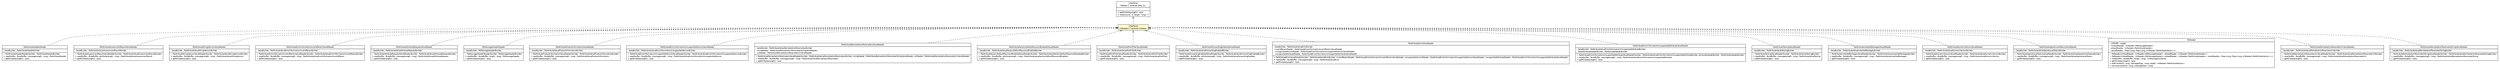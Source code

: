 #!/usr/local/bin/dot
#
# Class diagram 
# Generated by UMLGraph version R5_6 (http://www.umlgraph.org/)
#

digraph G {
	edge [fontname="Helvetica",fontsize=10,labelfontname="Helvetica",labelfontsize=10];
	node [fontname="Helvetica",fontsize=10,shape=plaintext];
	nodesep=0.25;
	ranksep=0.5;
	// de.hsbremen.tc.tnc.message.m.serialize.bytebuffer.ImReader<T extends de.hsbremen.tc.tnc.message.m.ImData>
	c35691 [label=<<table title="de.hsbremen.tc.tnc.message.m.serialize.bytebuffer.ImReader" border="0" cellborder="1" cellspacing="0" cellpadding="2" port="p" bgcolor="lemonChiffon" href="./ImReader.html">
		<tr><td><table border="0" cellspacing="0" cellpadding="1">
<tr><td align="center" balign="center"> &#171;interface&#187; </td></tr>
<tr><td align="center" balign="center"> ImReader&lt;T extends ImData&gt; </td></tr>
		</table></td></tr>
		</table>>, URL="./ImReader.html", fontname="Helvetica", fontcolor="black", fontsize=10.0];
	// de.hsbremen.tc.tnc.message.Reader<T extends de.hsbremen.tc.tnc.message.Data, S>
	c35718 [label=<<table title="de.hsbremen.tc.tnc.message.Reader" border="0" cellborder="1" cellspacing="0" cellpadding="2" port="p" href="../../../Reader.html">
		<tr><td><table border="0" cellspacing="0" cellpadding="1">
<tr><td align="center" balign="center"> &#171;interface&#187; </td></tr>
<tr><td align="center" balign="center"> Reader&lt;T extends Data, S&gt; </td></tr>
		</table></td></tr>
		<tr><td><table border="0" cellspacing="0" cellpadding="1">
<tr><td align="left" balign="left">  </td></tr>
		</table></td></tr>
		<tr><td><table border="0" cellspacing="0" cellpadding="1">
<tr><td align="left" balign="left"> + getMinDataLength() : byte </td></tr>
<tr><td align="left" balign="left"> + read(source : S, length : long) : T </td></tr>
		</table></td></tr>
		</table>>, URL="../../../Reader.html", fontname="Helvetica", fontcolor="black", fontsize=10.0];
	// org.ietf.nea.pa.serialize.reader.bytebuffer.PaAttributeHeaderReader
	c35816 [label=<<table title="org.ietf.nea.pa.serialize.reader.bytebuffer.PaAttributeHeaderReader" border="0" cellborder="1" cellspacing="0" cellpadding="2" port="p" href="../../../../../../../../org/ietf/nea/pa/serialize/reader/bytebuffer/PaAttributeHeaderReader.html">
		<tr><td><table border="0" cellspacing="0" cellpadding="1">
<tr><td align="center" balign="center"> PaAttributeHeaderReader </td></tr>
		</table></td></tr>
		<tr><td><table border="0" cellspacing="0" cellpadding="1">
<tr><td align="left" balign="left"> - baseBuilder : PaAttributeHeaderBuilder </td></tr>
		</table></td></tr>
		<tr><td><table border="0" cellspacing="0" cellpadding="1">
<tr><td align="left" balign="left"> ~ PaAttributeHeaderReader(builder : PaAttributeHeaderBuilder) </td></tr>
<tr><td align="left" balign="left"> + read(buffer : ByteBuffer, messageLength : long) : PaAttributeHeader </td></tr>
<tr><td align="left" balign="left"> + getMinDataLength() : byte </td></tr>
		</table></td></tr>
		</table>>, URL="../../../../../../../../org/ietf/nea/pa/serialize/reader/bytebuffer/PaAttributeHeaderReader.html", fontname="Helvetica", fontcolor="black", fontsize=10.0];
	// org.ietf.nea.pa.serialize.reader.bytebuffer.PaAttributeAssessmentResultValueReader
	c35817 [label=<<table title="org.ietf.nea.pa.serialize.reader.bytebuffer.PaAttributeAssessmentResultValueReader" border="0" cellborder="1" cellspacing="0" cellpadding="2" port="p" href="../../../../../../../../org/ietf/nea/pa/serialize/reader/bytebuffer/PaAttributeAssessmentResultValueReader.html">
		<tr><td><table border="0" cellspacing="0" cellpadding="1">
<tr><td align="center" balign="center"> PaAttributeAssessmentResultValueReader </td></tr>
		</table></td></tr>
		<tr><td><table border="0" cellspacing="0" cellpadding="1">
<tr><td align="left" balign="left"> - baseBuilder : PaAttributeValueAssessmentResultBuilder </td></tr>
		</table></td></tr>
		<tr><td><table border="0" cellspacing="0" cellpadding="1">
<tr><td align="left" balign="left"> ~ PaAttributeAssessmentResultValueReader(builder : PaAttributeValueAssessmentResultBuilder) </td></tr>
<tr><td align="left" balign="left"> + read(buffer : ByteBuffer, attributeLength : long) : PaAttributeValueAssessmentResult </td></tr>
<tr><td align="left" balign="left"> + getMinDataLength() : byte </td></tr>
		</table></td></tr>
		</table>>, URL="../../../../../../../../org/ietf/nea/pa/serialize/reader/bytebuffer/PaAttributeAssessmentResultValueReader.html", fontname="Helvetica", fontcolor="black", fontsize=10.0];
	// org.ietf.nea.pa.serialize.reader.bytebuffer.PaAttributeStringVersionValueReader
	c35818 [label=<<table title="org.ietf.nea.pa.serialize.reader.bytebuffer.PaAttributeStringVersionValueReader" border="0" cellborder="1" cellspacing="0" cellpadding="2" port="p" href="../../../../../../../../org/ietf/nea/pa/serialize/reader/bytebuffer/PaAttributeStringVersionValueReader.html">
		<tr><td><table border="0" cellspacing="0" cellpadding="1">
<tr><td align="center" balign="center"> PaAttributeStringVersionValueReader </td></tr>
		</table></td></tr>
		<tr><td><table border="0" cellspacing="0" cellpadding="1">
<tr><td align="left" balign="left"> - baseBuilder : PaAttributeValueStringVersionBuilder </td></tr>
		</table></td></tr>
		<tr><td><table border="0" cellspacing="0" cellpadding="1">
<tr><td align="left" balign="left"> ~ PaAttributeStringVersionValueReader(builder : PaAttributeValueStringVersionBuilder) </td></tr>
<tr><td align="left" balign="left"> + read(buffer : ByteBuffer, messageLength : long) : PaAttributeValueStringVersion </td></tr>
<tr><td align="left" balign="left"> + getMinDataLength() : byte </td></tr>
		</table></td></tr>
		</table>>, URL="../../../../../../../../org/ietf/nea/pa/serialize/reader/bytebuffer/PaAttributeStringVersionValueReader.html", fontname="Helvetica", fontcolor="black", fontsize=10.0];
	// org.ietf.nea.pa.serialize.reader.bytebuffer.PaAttributeErrorInformationInvalidParamValueReader
	c35819 [label=<<table title="org.ietf.nea.pa.serialize.reader.bytebuffer.PaAttributeErrorInformationInvalidParamValueReader" border="0" cellborder="1" cellspacing="0" cellpadding="2" port="p" href="../../../../../../../../org/ietf/nea/pa/serialize/reader/bytebuffer/PaAttributeErrorInformationInvalidParamValueReader.html">
		<tr><td><table border="0" cellspacing="0" cellpadding="1">
<tr><td align="center" balign="center"> PaAttributeErrorInformationInvalidParamValueReader </td></tr>
		</table></td></tr>
		<tr><td><table border="0" cellspacing="0" cellpadding="1">
<tr><td align="left" balign="left"> - baseBuilder : PaAttributeValueErrorInformationInvalidParamBuilder </td></tr>
		</table></td></tr>
		<tr><td><table border="0" cellspacing="0" cellpadding="1">
<tr><td align="left" balign="left"> ~ PaAttributeErrorInformationInvalidParamValueReader(builder : PaAttributeValueErrorInformationInvalidParamBuilder) </td></tr>
<tr><td align="left" balign="left"> + read(buffer : ByteBuffer, messageLength : long) : PaAttributeValueErrorInformationInvalidParam </td></tr>
<tr><td align="left" balign="left"> + getMinDataLength() : byte </td></tr>
		</table></td></tr>
		</table>>, URL="../../../../../../../../org/ietf/nea/pa/serialize/reader/bytebuffer/PaAttributeErrorInformationInvalidParamValueReader.html", fontname="Helvetica", fontcolor="black", fontsize=10.0];
	// org.ietf.nea.pa.serialize.reader.bytebuffer.PaAttributeAttributeRequestValueReader
	c35820 [label=<<table title="org.ietf.nea.pa.serialize.reader.bytebuffer.PaAttributeAttributeRequestValueReader" border="0" cellborder="1" cellspacing="0" cellpadding="2" port="p" href="../../../../../../../../org/ietf/nea/pa/serialize/reader/bytebuffer/PaAttributeAttributeRequestValueReader.html">
		<tr><td><table border="0" cellspacing="0" cellpadding="1">
<tr><td align="center" balign="center"> PaAttributeAttributeRequestValueReader </td></tr>
		</table></td></tr>
		<tr><td><table border="0" cellspacing="0" cellpadding="1">
<tr><td align="left" balign="left"> - baseBuilder : PaAttributeValueAttributeRequestBuilder </td></tr>
		</table></td></tr>
		<tr><td><table border="0" cellspacing="0" cellpadding="1">
<tr><td align="left" balign="left"> ~ PaAttributeAttributeRequestValueReader(builder : PaAttributeValueAttributeRequestBuilder) </td></tr>
<tr><td align="left" balign="left"> + read(buffer : ByteBuffer, messageLength : long) : PaAttributeValueAttributeRequest </td></tr>
<tr><td align="left" balign="left"> + getMinDataLength() : byte </td></tr>
		</table></td></tr>
		</table>>, URL="../../../../../../../../org/ietf/nea/pa/serialize/reader/bytebuffer/PaAttributeAttributeRequestValueReader.html", fontname="Helvetica", fontcolor="black", fontsize=10.0];
	// org.ietf.nea.pa.serialize.reader.bytebuffer.PaMessageHeaderReader
	c35821 [label=<<table title="org.ietf.nea.pa.serialize.reader.bytebuffer.PaMessageHeaderReader" border="0" cellborder="1" cellspacing="0" cellpadding="2" port="p" href="../../../../../../../../org/ietf/nea/pa/serialize/reader/bytebuffer/PaMessageHeaderReader.html">
		<tr><td><table border="0" cellspacing="0" cellpadding="1">
<tr><td align="center" balign="center"> PaMessageHeaderReader </td></tr>
		</table></td></tr>
		<tr><td><table border="0" cellspacing="0" cellpadding="1">
<tr><td align="left" balign="left"> - baseBuilder : PaMessageHeaderBuilder </td></tr>
		</table></td></tr>
		<tr><td><table border="0" cellspacing="0" cellpadding="1">
<tr><td align="left" balign="left"> ~ PaMessageHeaderReader(builder : PaMessageHeaderBuilder) </td></tr>
<tr><td align="left" balign="left"> + read(buffer : ByteBuffer, length : long) : PaMessageHeader </td></tr>
<tr><td align="left" balign="left"> + getMinDataLength() : byte </td></tr>
		</table></td></tr>
		</table>>, URL="../../../../../../../../org/ietf/nea/pa/serialize/reader/bytebuffer/PaMessageHeaderReader.html", fontname="Helvetica", fontcolor="black", fontsize=10.0];
	// org.ietf.nea.pa.serialize.reader.bytebuffer.PaAttributeProductInformationValueReader
	c35822 [label=<<table title="org.ietf.nea.pa.serialize.reader.bytebuffer.PaAttributeProductInformationValueReader" border="0" cellborder="1" cellspacing="0" cellpadding="2" port="p" href="../../../../../../../../org/ietf/nea/pa/serialize/reader/bytebuffer/PaAttributeProductInformationValueReader.html">
		<tr><td><table border="0" cellspacing="0" cellpadding="1">
<tr><td align="center" balign="center"> PaAttributeProductInformationValueReader </td></tr>
		</table></td></tr>
		<tr><td><table border="0" cellspacing="0" cellpadding="1">
<tr><td align="left" balign="left"> - baseBuilder : PaAttributeValueProductInformationBuilder </td></tr>
		</table></td></tr>
		<tr><td><table border="0" cellspacing="0" cellpadding="1">
<tr><td align="left" balign="left"> ~ PaAttributeProductInformationValueReader(builder : PaAttributeValueProductInformationBuilder) </td></tr>
<tr><td align="left" balign="left"> + read(buffer : ByteBuffer, messageLength : long) : PaAttributeValueProductInformation </td></tr>
<tr><td align="left" balign="left"> + getMinDataLength() : byte </td></tr>
		</table></td></tr>
		</table>>, URL="../../../../../../../../org/ietf/nea/pa/serialize/reader/bytebuffer/PaAttributeProductInformationValueReader.html", fontname="Helvetica", fontcolor="black", fontsize=10.0];
	// org.ietf.nea.pa.serialize.reader.bytebuffer.PaAttributeErrorInformationUnsupportedVersionValueReader
	c35823 [label=<<table title="org.ietf.nea.pa.serialize.reader.bytebuffer.PaAttributeErrorInformationUnsupportedVersionValueReader" border="0" cellborder="1" cellspacing="0" cellpadding="2" port="p" href="../../../../../../../../org/ietf/nea/pa/serialize/reader/bytebuffer/PaAttributeErrorInformationUnsupportedVersionValueReader.html">
		<tr><td><table border="0" cellspacing="0" cellpadding="1">
<tr><td align="center" balign="center"> PaAttributeErrorInformationUnsupportedVersionValueReader </td></tr>
		</table></td></tr>
		<tr><td><table border="0" cellspacing="0" cellpadding="1">
<tr><td align="left" balign="left"> - baseBuilder : PaAttributeValueErrorInformationUnsupportedVersionBuilder </td></tr>
		</table></td></tr>
		<tr><td><table border="0" cellspacing="0" cellpadding="1">
<tr><td align="left" balign="left"> ~ PaAttributeErrorInformationUnsupportedVersionValueReader(builder : PaAttributeValueErrorInformationUnsupportedVersionBuilder) </td></tr>
<tr><td align="left" balign="left"> + read(buffer : ByteBuffer, messageLength : long) : PaAttributeValueErrorInformationUnsupportedVersion </td></tr>
<tr><td align="left" balign="left"> + getMinDataLength() : byte </td></tr>
		</table></td></tr>
		</table>>, URL="../../../../../../../../org/ietf/nea/pa/serialize/reader/bytebuffer/PaAttributeErrorInformationUnsupportedVersionValueReader.html", fontname="Helvetica", fontcolor="black", fontsize=10.0];
	// org.ietf.nea.pa.serialize.reader.bytebuffer.PaAttributeRemediationParametersValueReader
	c35824 [label=<<table title="org.ietf.nea.pa.serialize.reader.bytebuffer.PaAttributeRemediationParametersValueReader" border="0" cellborder="1" cellspacing="0" cellpadding="2" port="p" href="../../../../../../../../org/ietf/nea/pa/serialize/reader/bytebuffer/PaAttributeRemediationParametersValueReader.html">
		<tr><td><table border="0" cellspacing="0" cellpadding="1">
<tr><td align="center" balign="center"> PaAttributeRemediationParametersValueReader </td></tr>
		</table></td></tr>
		<tr><td><table border="0" cellspacing="0" cellpadding="1">
<tr><td align="left" balign="left"> - baseBuilder : PaAttributeValueRemediationParametersBuilder </td></tr>
<tr><td align="left" balign="left"> - stringReader : PaAttributeRemediationParameterStringValueReader </td></tr>
<tr><td align="left" balign="left"> - uriReader : PaAttributeRemediationParameterUriValueReader </td></tr>
		</table></td></tr>
		<tr><td><table border="0" cellspacing="0" cellpadding="1">
<tr><td align="left" balign="left"> + PaAttributeRemediationParametersValueReader(builder : PaAttributeValueRemediationParametersBuilder, stringReader : PaAttributeRemediationParameterStringValueReader, uriReader : PaAttributeRemediationParameterUriValueReader) </td></tr>
<tr><td align="left" balign="left"> + read(buffer : ByteBuffer, messageLength : long) : PaAttributeValueRemediationParameters </td></tr>
<tr><td align="left" balign="left"> + getMinDataLength() : byte </td></tr>
		</table></td></tr>
		</table>>, URL="../../../../../../../../org/ietf/nea/pa/serialize/reader/bytebuffer/PaAttributeRemediationParametersValueReader.html", fontname="Helvetica", fontcolor="black", fontsize=10.0];
	// org.ietf.nea.pa.serialize.reader.bytebuffer.PaAttributeFactoryDefaultPasswordEnabledValueReader
	c35825 [label=<<table title="org.ietf.nea.pa.serialize.reader.bytebuffer.PaAttributeFactoryDefaultPasswordEnabledValueReader" border="0" cellborder="1" cellspacing="0" cellpadding="2" port="p" href="../../../../../../../../org/ietf/nea/pa/serialize/reader/bytebuffer/PaAttributeFactoryDefaultPasswordEnabledValueReader.html">
		<tr><td><table border="0" cellspacing="0" cellpadding="1">
<tr><td align="center" balign="center"> PaAttributeFactoryDefaultPasswordEnabledValueReader </td></tr>
		</table></td></tr>
		<tr><td><table border="0" cellspacing="0" cellpadding="1">
<tr><td align="left" balign="left"> - baseBuilder : PaAttributeValueFactoryDefaultPasswordEnabledBuilder </td></tr>
		</table></td></tr>
		<tr><td><table border="0" cellspacing="0" cellpadding="1">
<tr><td align="left" balign="left"> ~ PaAttributeFactoryDefaultPasswordEnabledValueReader(builder : PaAttributeValueFactoryDefaultPasswordEnabledBuilder) </td></tr>
<tr><td align="left" balign="left"> + read(buffer : ByteBuffer, attributeLength : long) : PaAttributeValueFactoryDefaultPasswordEnabled </td></tr>
<tr><td align="left" balign="left"> + getMinDataLength() : byte </td></tr>
		</table></td></tr>
		</table>>, URL="../../../../../../../../org/ietf/nea/pa/serialize/reader/bytebuffer/PaAttributeFactoryDefaultPasswordEnabledValueReader.html", fontname="Helvetica", fontcolor="black", fontsize=10.0];
	// org.ietf.nea.pa.serialize.reader.bytebuffer.PaAttributePortFilterValueReader
	c35826 [label=<<table title="org.ietf.nea.pa.serialize.reader.bytebuffer.PaAttributePortFilterValueReader" border="0" cellborder="1" cellspacing="0" cellpadding="2" port="p" href="../../../../../../../../org/ietf/nea/pa/serialize/reader/bytebuffer/PaAttributePortFilterValueReader.html">
		<tr><td><table border="0" cellspacing="0" cellpadding="1">
<tr><td align="center" balign="center"> PaAttributePortFilterValueReader </td></tr>
		</table></td></tr>
		<tr><td><table border="0" cellspacing="0" cellpadding="1">
<tr><td align="left" balign="left"> - baseBuilder : PaAttributeValuePortFilterBuilder </td></tr>
		</table></td></tr>
		<tr><td><table border="0" cellspacing="0" cellpadding="1">
<tr><td align="left" balign="left"> ~ PaAttributePortFilterValueReader(builder : PaAttributeValuePortFilterBuilder) </td></tr>
<tr><td align="left" balign="left"> + read(buffer : ByteBuffer, messageLength : long) : PaAttributeValuePortFilter </td></tr>
<tr><td align="left" balign="left"> + getMinDataLength() : byte </td></tr>
		</table></td></tr>
		</table>>, URL="../../../../../../../../org/ietf/nea/pa/serialize/reader/bytebuffer/PaAttributePortFilterValueReader.html", fontname="Helvetica", fontcolor="black", fontsize=10.0];
	// org.ietf.nea.pa.serialize.reader.bytebuffer.PaAttributeForwardingEnabledValueReader
	c35827 [label=<<table title="org.ietf.nea.pa.serialize.reader.bytebuffer.PaAttributeForwardingEnabledValueReader" border="0" cellborder="1" cellspacing="0" cellpadding="2" port="p" href="../../../../../../../../org/ietf/nea/pa/serialize/reader/bytebuffer/PaAttributeForwardingEnabledValueReader.html">
		<tr><td><table border="0" cellspacing="0" cellpadding="1">
<tr><td align="center" balign="center"> PaAttributeForwardingEnabledValueReader </td></tr>
		</table></td></tr>
		<tr><td><table border="0" cellspacing="0" cellpadding="1">
<tr><td align="left" balign="left"> - baseBuilder : PaAttributeValueForwardingEnabledBuilder </td></tr>
		</table></td></tr>
		<tr><td><table border="0" cellspacing="0" cellpadding="1">
<tr><td align="left" balign="left"> ~ PaAttributeForwardingEnabledValueReader(builder : PaAttributeValueForwardingEnabledBuilder) </td></tr>
<tr><td align="left" balign="left"> + read(buffer : ByteBuffer, attributeLength : long) : PaAttributeValueForwardingEnabled </td></tr>
<tr><td align="left" balign="left"> + getMinDataLength() : byte </td></tr>
		</table></td></tr>
		</table>>, URL="../../../../../../../../org/ietf/nea/pa/serialize/reader/bytebuffer/PaAttributeForwardingEnabledValueReader.html", fontname="Helvetica", fontcolor="black", fontsize=10.0];
	// org.ietf.nea.pa.serialize.reader.bytebuffer.PaAttributeErrorValueReader
	c35828 [label=<<table title="org.ietf.nea.pa.serialize.reader.bytebuffer.PaAttributeErrorValueReader" border="0" cellborder="1" cellspacing="0" cellpadding="2" port="p" href="../../../../../../../../org/ietf/nea/pa/serialize/reader/bytebuffer/PaAttributeErrorValueReader.html">
		<tr><td><table border="0" cellspacing="0" cellpadding="1">
<tr><td align="center" balign="center"> PaAttributeErrorValueReader </td></tr>
		</table></td></tr>
		<tr><td><table border="0" cellspacing="0" cellpadding="1">
<tr><td align="left" balign="left"> - baseBuilder : PaAttributeValueErrorBuilder </td></tr>
<tr><td align="left" balign="left"> - invalidParamReader : PaAttributeErrorInformationInvalidParamValueReader </td></tr>
<tr><td align="left" balign="left"> - unsupportedVersionReader : PaAttributeErrorInformationUnsupportedVersionValueReader </td></tr>
<tr><td align="left" balign="left"> - unsupportedAttributeReader : PaAttributeErrorInformationUnsupportedAttributeValueReader </td></tr>
		</table></td></tr>
		<tr><td><table border="0" cellspacing="0" cellpadding="1">
<tr><td align="left" balign="left"> + PaAttributeErrorValueReader(builder : PaAttributeValueErrorBuilder, invalidParamReader : PaAttributeErrorInformationInvalidParamValueReader, unsupportedVersionReader : PaAttributeErrorInformationUnsupportedVersionValueReader, unsupportedAttributeReader : PaAttributeErrorInformationUnsupportedAttributeValueReader) </td></tr>
<tr><td align="left" balign="left"> + read(buffer : ByteBuffer, messageLength : long) : PaAttributeValueError </td></tr>
<tr><td align="left" balign="left"> + getMinDataLength() : byte </td></tr>
		</table></td></tr>
		</table>>, URL="../../../../../../../../org/ietf/nea/pa/serialize/reader/bytebuffer/PaAttributeErrorValueReader.html", fontname="Helvetica", fontcolor="black", fontsize=10.0];
	// org.ietf.nea.pa.serialize.reader.bytebuffer.PaAttributeErrorInformationUnsupportedAttributeValueReader
	c35829 [label=<<table title="org.ietf.nea.pa.serialize.reader.bytebuffer.PaAttributeErrorInformationUnsupportedAttributeValueReader" border="0" cellborder="1" cellspacing="0" cellpadding="2" port="p" href="../../../../../../../../org/ietf/nea/pa/serialize/reader/bytebuffer/PaAttributeErrorInformationUnsupportedAttributeValueReader.html">
		<tr><td><table border="0" cellspacing="0" cellpadding="1">
<tr><td align="center" balign="center"> PaAttributeErrorInformationUnsupportedAttributeValueReader </td></tr>
		</table></td></tr>
		<tr><td><table border="0" cellspacing="0" cellpadding="1">
<tr><td align="left" balign="left"> - baseBuilder : PaAttributeValueErrorInformationUnsupportedAttributeBuilder </td></tr>
<tr><td align="left" balign="left"> - baseAttributeHeaderBuilder : PaAttributeHeaderBuilder </td></tr>
		</table></td></tr>
		<tr><td><table border="0" cellspacing="0" cellpadding="1">
<tr><td align="left" balign="left"> ~ PaAttributeErrorInformationUnsupportedAttributeValueReader(builder : PaAttributeValueErrorInformationUnsupportedAttributeBuilder, attributeHeaderBuilder : PaAttributeHeaderBuilder) </td></tr>
<tr><td align="left" balign="left"> + read(buffer : ByteBuffer, messageLength : long) : PaAttributeValueErrorInformationUnsupportedAttribute </td></tr>
<tr><td align="left" balign="left"> + getMinDataLength() : byte </td></tr>
		</table></td></tr>
		</table>>, URL="../../../../../../../../org/ietf/nea/pa/serialize/reader/bytebuffer/PaAttributeErrorInformationUnsupportedAttributeValueReader.html", fontname="Helvetica", fontcolor="black", fontsize=10.0];
	// org.ietf.nea.pa.serialize.reader.bytebuffer.PaAttributeTestingValueReader
	c35831 [label=<<table title="org.ietf.nea.pa.serialize.reader.bytebuffer.PaAttributeTestingValueReader" border="0" cellborder="1" cellspacing="0" cellpadding="2" port="p" href="../../../../../../../../org/ietf/nea/pa/serialize/reader/bytebuffer/PaAttributeTestingValueReader.html">
		<tr><td><table border="0" cellspacing="0" cellpadding="1">
<tr><td align="center" balign="center"> PaAttributeTestingValueReader </td></tr>
		</table></td></tr>
		<tr><td><table border="0" cellspacing="0" cellpadding="1">
<tr><td align="left" balign="left"> - baseBuilder : PaAttributeValueTestingBuilder </td></tr>
		</table></td></tr>
		<tr><td><table border="0" cellspacing="0" cellpadding="1">
<tr><td align="left" balign="left"> ~ PaAttributeTestingValueReader(builder : PaAttributeValueTestingBuilder) </td></tr>
<tr><td align="left" balign="left"> + read(buffer : ByteBuffer, messageLength : long) : PaAttributeValueTesting </td></tr>
<tr><td align="left" balign="left"> + getMinDataLength() : byte </td></tr>
		</table></td></tr>
		</table>>, URL="../../../../../../../../org/ietf/nea/pa/serialize/reader/bytebuffer/PaAttributeTestingValueReader.html", fontname="Helvetica", fontcolor="black", fontsize=10.0];
	// org.ietf.nea.pa.serialize.reader.bytebuffer.PaAttributeInstalledPackagesValueReader
	c35832 [label=<<table title="org.ietf.nea.pa.serialize.reader.bytebuffer.PaAttributeInstalledPackagesValueReader" border="0" cellborder="1" cellspacing="0" cellpadding="2" port="p" href="../../../../../../../../org/ietf/nea/pa/serialize/reader/bytebuffer/PaAttributeInstalledPackagesValueReader.html">
		<tr><td><table border="0" cellspacing="0" cellpadding="1">
<tr><td align="center" balign="center"> PaAttributeInstalledPackagesValueReader </td></tr>
		</table></td></tr>
		<tr><td><table border="0" cellspacing="0" cellpadding="1">
<tr><td align="left" balign="left"> - baseBuilder : PaAttributeValueInstalledPackagesBuilder </td></tr>
		</table></td></tr>
		<tr><td><table border="0" cellspacing="0" cellpadding="1">
<tr><td align="left" balign="left"> ~ PaAttributeInstalledPackagesValueReader(builder : PaAttributeValueInstalledPackagesBuilder) </td></tr>
<tr><td align="left" balign="left"> + read(buffer : ByteBuffer, messageLength : long) : PaAttributeValueInstalledPackages </td></tr>
<tr><td align="left" balign="left"> + getMinDataLength() : byte </td></tr>
		</table></td></tr>
		</table>>, URL="../../../../../../../../org/ietf/nea/pa/serialize/reader/bytebuffer/PaAttributeInstalledPackagesValueReader.html", fontname="Helvetica", fontcolor="black", fontsize=10.0];
	// org.ietf.nea.pa.serialize.reader.bytebuffer.PaAttributeNumericVersionValueReader
	c35833 [label=<<table title="org.ietf.nea.pa.serialize.reader.bytebuffer.PaAttributeNumericVersionValueReader" border="0" cellborder="1" cellspacing="0" cellpadding="2" port="p" href="../../../../../../../../org/ietf/nea/pa/serialize/reader/bytebuffer/PaAttributeNumericVersionValueReader.html">
		<tr><td><table border="0" cellspacing="0" cellpadding="1">
<tr><td align="center" balign="center"> PaAttributeNumericVersionValueReader </td></tr>
		</table></td></tr>
		<tr><td><table border="0" cellspacing="0" cellpadding="1">
<tr><td align="left" balign="left"> - baseBuilder : PaAttributeValueNumericVersionBuilder </td></tr>
		</table></td></tr>
		<tr><td><table border="0" cellspacing="0" cellpadding="1">
<tr><td align="left" balign="left"> ~ PaAttributeNumericVersionValueReader(builder : PaAttributeValueNumericVersionBuilder) </td></tr>
<tr><td align="left" balign="left"> + read(buffer : ByteBuffer, messageLength : long) : PaAttributeValueNumericVersion </td></tr>
<tr><td align="left" balign="left"> + getMinDataLength() : byte </td></tr>
		</table></td></tr>
		</table>>, URL="../../../../../../../../org/ietf/nea/pa/serialize/reader/bytebuffer/PaAttributeNumericVersionValueReader.html", fontname="Helvetica", fontcolor="black", fontsize=10.0];
	// org.ietf.nea.pa.serialize.reader.bytebuffer.PaAttributeOperationalStatusValueReader
	c35834 [label=<<table title="org.ietf.nea.pa.serialize.reader.bytebuffer.PaAttributeOperationalStatusValueReader" border="0" cellborder="1" cellspacing="0" cellpadding="2" port="p" href="../../../../../../../../org/ietf/nea/pa/serialize/reader/bytebuffer/PaAttributeOperationalStatusValueReader.html">
		<tr><td><table border="0" cellspacing="0" cellpadding="1">
<tr><td align="center" balign="center"> PaAttributeOperationalStatusValueReader </td></tr>
		</table></td></tr>
		<tr><td><table border="0" cellspacing="0" cellpadding="1">
<tr><td align="left" balign="left"> - baseBuilder : PaAttributeValueOperationalStatusBuilder </td></tr>
		</table></td></tr>
		<tr><td><table border="0" cellspacing="0" cellpadding="1">
<tr><td align="left" balign="left"> ~ PaAttributeOperationalStatusValueReader(builder : PaAttributeValueOperationalStatusBuilder) </td></tr>
<tr><td align="left" balign="left"> + read(buffer : ByteBuffer, messageLength : long) : PaAttributeValueOperationalStatus </td></tr>
<tr><td align="left" balign="left"> + getMinDataLength() : byte </td></tr>
		</table></td></tr>
		</table>>, URL="../../../../../../../../org/ietf/nea/pa/serialize/reader/bytebuffer/PaAttributeOperationalStatusValueReader.html", fontname="Helvetica", fontcolor="black", fontsize=10.0];
	// org.ietf.nea.pa.serialize.reader.bytebuffer.PaReader
	c35835 [label=<<table title="org.ietf.nea.pa.serialize.reader.bytebuffer.PaReader" border="0" cellborder="1" cellspacing="0" cellpadding="2" port="p" href="../../../../../../../../org/ietf/nea/pa/serialize/reader/bytebuffer/PaReader.html">
		<tr><td><table border="0" cellspacing="0" cellpadding="1">
<tr><td align="center" balign="center"> PaReader </td></tr>
		</table></td></tr>
		<tr><td><table border="0" cellspacing="0" cellpadding="1">
<tr><td align="left" balign="left"> - LOGGER : Logger </td></tr>
<tr><td align="left" balign="left"> - mHeadReader : ImReader&lt;PaMessageHeader&gt; </td></tr>
<tr><td align="left" balign="left"> - aHeadReader : ImReader&lt;PaAttributeHeader&gt; </td></tr>
<tr><td align="left" balign="left"> - valueReaders : Map&lt;Long, Map&lt;Long, ImReader&lt;PaAttributeValue&gt;&gt;&gt; </td></tr>
		</table></td></tr>
		<tr><td><table border="0" cellspacing="0" cellpadding="1">
<tr><td align="left" balign="left"> ~ PaReader(mHeadReader : ImReader&lt;PaMessageHeader&gt;, aHeadReader : ImReader&lt;PaAttributeHeader&gt;) </td></tr>
<tr><td align="left" balign="left"> ~ PaReader(mHeadReader : ImReader&lt;PaMessageHeader&gt;, aHeadReader : ImReader&lt;PaAttributeHeader&gt;, valueReaders : Map&lt;Long, Map&lt;Long, ImReader&lt;PaAttributeValue&gt;&gt;&gt;) </td></tr>
<tr><td align="left" balign="left"> + read(buffer : ByteBuffer, length : long) : ImMessageContainer </td></tr>
<tr><td align="left" balign="left"> + getMinDataLength() : byte </td></tr>
<tr><td align="left" balign="left"> + add(vendorId : Long, messageType : Long, reader : ImReader&lt;PaAttributeValue&gt;) </td></tr>
<tr><td align="left" balign="left"> + remove(vendorId : Long, messageType : Long) </td></tr>
		</table></td></tr>
		</table>>, URL="../../../../../../../../org/ietf/nea/pa/serialize/reader/bytebuffer/PaReader.html", fontname="Helvetica", fontcolor="black", fontsize=10.0];
	// org.ietf.nea.pa.serialize.reader.bytebuffer.PaAttributeRemediationParameterUriValueReader
	c35836 [label=<<table title="org.ietf.nea.pa.serialize.reader.bytebuffer.PaAttributeRemediationParameterUriValueReader" border="0" cellborder="1" cellspacing="0" cellpadding="2" port="p" href="../../../../../../../../org/ietf/nea/pa/serialize/reader/bytebuffer/PaAttributeRemediationParameterUriValueReader.html">
		<tr><td><table border="0" cellspacing="0" cellpadding="1">
<tr><td align="center" balign="center"> PaAttributeRemediationParameterUriValueReader </td></tr>
		</table></td></tr>
		<tr><td><table border="0" cellspacing="0" cellpadding="1">
<tr><td align="left" balign="left"> - baseBuilder : PaAttributeValueRemediationParameterUriBuilder </td></tr>
		</table></td></tr>
		<tr><td><table border="0" cellspacing="0" cellpadding="1">
<tr><td align="left" balign="left"> ~ PaAttributeRemediationParameterUriValueReader(builder : PaAttributeValueRemediationParameterUriBuilder) </td></tr>
<tr><td align="left" balign="left"> + read(buffer : ByteBuffer, messageLength : long) : PaAttributeValueRemediationParameterUri </td></tr>
<tr><td align="left" balign="left"> + getMinDataLength() : byte </td></tr>
		</table></td></tr>
		</table>>, URL="../../../../../../../../org/ietf/nea/pa/serialize/reader/bytebuffer/PaAttributeRemediationParameterUriValueReader.html", fontname="Helvetica", fontcolor="black", fontsize=10.0];
	// org.ietf.nea.pa.serialize.reader.bytebuffer.PaAttributeRemediationParameterStringValueReader
	c35837 [label=<<table title="org.ietf.nea.pa.serialize.reader.bytebuffer.PaAttributeRemediationParameterStringValueReader" border="0" cellborder="1" cellspacing="0" cellpadding="2" port="p" href="../../../../../../../../org/ietf/nea/pa/serialize/reader/bytebuffer/PaAttributeRemediationParameterStringValueReader.html">
		<tr><td><table border="0" cellspacing="0" cellpadding="1">
<tr><td align="center" balign="center"> PaAttributeRemediationParameterStringValueReader </td></tr>
		</table></td></tr>
		<tr><td><table border="0" cellspacing="0" cellpadding="1">
<tr><td align="left" balign="left"> - baseBuilder : PaAttributeValueRemediationParameterStringBuilder </td></tr>
		</table></td></tr>
		<tr><td><table border="0" cellspacing="0" cellpadding="1">
<tr><td align="left" balign="left"> ~ PaAttributeRemediationParameterStringValueReader(builder : PaAttributeValueRemediationParameterStringBuilder) </td></tr>
<tr><td align="left" balign="left"> + read(buffer : ByteBuffer, messageLength : long) : PaAttributeValueRemediationParameterString </td></tr>
<tr><td align="left" balign="left"> + getMinDataLength() : byte </td></tr>
		</table></td></tr>
		</table>>, URL="../../../../../../../../org/ietf/nea/pa/serialize/reader/bytebuffer/PaAttributeRemediationParameterStringValueReader.html", fontname="Helvetica", fontcolor="black", fontsize=10.0];
	//de.hsbremen.tc.tnc.message.m.serialize.bytebuffer.ImReader<T extends de.hsbremen.tc.tnc.message.m.ImData> implements de.hsbremen.tc.tnc.message.Reader<T extends de.hsbremen.tc.tnc.message.Data, S>
	c35718:p -> c35691:p [dir=back,arrowtail=empty,style=dashed];
	//org.ietf.nea.pa.serialize.reader.bytebuffer.PaAttributeHeaderReader implements de.hsbremen.tc.tnc.message.m.serialize.bytebuffer.ImReader<T extends de.hsbremen.tc.tnc.message.m.ImData>
	c35691:p -> c35816:p [dir=back,arrowtail=empty,style=dashed];
	//org.ietf.nea.pa.serialize.reader.bytebuffer.PaAttributeAssessmentResultValueReader implements de.hsbremen.tc.tnc.message.m.serialize.bytebuffer.ImReader<T extends de.hsbremen.tc.tnc.message.m.ImData>
	c35691:p -> c35817:p [dir=back,arrowtail=empty,style=dashed];
	//org.ietf.nea.pa.serialize.reader.bytebuffer.PaAttributeStringVersionValueReader implements de.hsbremen.tc.tnc.message.m.serialize.bytebuffer.ImReader<T extends de.hsbremen.tc.tnc.message.m.ImData>
	c35691:p -> c35818:p [dir=back,arrowtail=empty,style=dashed];
	//org.ietf.nea.pa.serialize.reader.bytebuffer.PaAttributeErrorInformationInvalidParamValueReader implements de.hsbremen.tc.tnc.message.m.serialize.bytebuffer.ImReader<T extends de.hsbremen.tc.tnc.message.m.ImData>
	c35691:p -> c35819:p [dir=back,arrowtail=empty,style=dashed];
	//org.ietf.nea.pa.serialize.reader.bytebuffer.PaAttributeAttributeRequestValueReader implements de.hsbremen.tc.tnc.message.m.serialize.bytebuffer.ImReader<T extends de.hsbremen.tc.tnc.message.m.ImData>
	c35691:p -> c35820:p [dir=back,arrowtail=empty,style=dashed];
	//org.ietf.nea.pa.serialize.reader.bytebuffer.PaMessageHeaderReader implements de.hsbremen.tc.tnc.message.m.serialize.bytebuffer.ImReader<T extends de.hsbremen.tc.tnc.message.m.ImData>
	c35691:p -> c35821:p [dir=back,arrowtail=empty,style=dashed];
	//org.ietf.nea.pa.serialize.reader.bytebuffer.PaAttributeProductInformationValueReader implements de.hsbremen.tc.tnc.message.m.serialize.bytebuffer.ImReader<T extends de.hsbremen.tc.tnc.message.m.ImData>
	c35691:p -> c35822:p [dir=back,arrowtail=empty,style=dashed];
	//org.ietf.nea.pa.serialize.reader.bytebuffer.PaAttributeErrorInformationUnsupportedVersionValueReader implements de.hsbremen.tc.tnc.message.m.serialize.bytebuffer.ImReader<T extends de.hsbremen.tc.tnc.message.m.ImData>
	c35691:p -> c35823:p [dir=back,arrowtail=empty,style=dashed];
	//org.ietf.nea.pa.serialize.reader.bytebuffer.PaAttributeRemediationParametersValueReader implements de.hsbremen.tc.tnc.message.m.serialize.bytebuffer.ImReader<T extends de.hsbremen.tc.tnc.message.m.ImData>
	c35691:p -> c35824:p [dir=back,arrowtail=empty,style=dashed];
	//org.ietf.nea.pa.serialize.reader.bytebuffer.PaAttributeFactoryDefaultPasswordEnabledValueReader implements de.hsbremen.tc.tnc.message.m.serialize.bytebuffer.ImReader<T extends de.hsbremen.tc.tnc.message.m.ImData>
	c35691:p -> c35825:p [dir=back,arrowtail=empty,style=dashed];
	//org.ietf.nea.pa.serialize.reader.bytebuffer.PaAttributePortFilterValueReader implements de.hsbremen.tc.tnc.message.m.serialize.bytebuffer.ImReader<T extends de.hsbremen.tc.tnc.message.m.ImData>
	c35691:p -> c35826:p [dir=back,arrowtail=empty,style=dashed];
	//org.ietf.nea.pa.serialize.reader.bytebuffer.PaAttributeForwardingEnabledValueReader implements de.hsbremen.tc.tnc.message.m.serialize.bytebuffer.ImReader<T extends de.hsbremen.tc.tnc.message.m.ImData>
	c35691:p -> c35827:p [dir=back,arrowtail=empty,style=dashed];
	//org.ietf.nea.pa.serialize.reader.bytebuffer.PaAttributeErrorValueReader implements de.hsbremen.tc.tnc.message.m.serialize.bytebuffer.ImReader<T extends de.hsbremen.tc.tnc.message.m.ImData>
	c35691:p -> c35828:p [dir=back,arrowtail=empty,style=dashed];
	//org.ietf.nea.pa.serialize.reader.bytebuffer.PaAttributeErrorInformationUnsupportedAttributeValueReader implements de.hsbremen.tc.tnc.message.m.serialize.bytebuffer.ImReader<T extends de.hsbremen.tc.tnc.message.m.ImData>
	c35691:p -> c35829:p [dir=back,arrowtail=empty,style=dashed];
	//org.ietf.nea.pa.serialize.reader.bytebuffer.PaAttributeTestingValueReader implements de.hsbremen.tc.tnc.message.m.serialize.bytebuffer.ImReader<T extends de.hsbremen.tc.tnc.message.m.ImData>
	c35691:p -> c35831:p [dir=back,arrowtail=empty,style=dashed];
	//org.ietf.nea.pa.serialize.reader.bytebuffer.PaAttributeInstalledPackagesValueReader implements de.hsbremen.tc.tnc.message.m.serialize.bytebuffer.ImReader<T extends de.hsbremen.tc.tnc.message.m.ImData>
	c35691:p -> c35832:p [dir=back,arrowtail=empty,style=dashed];
	//org.ietf.nea.pa.serialize.reader.bytebuffer.PaAttributeNumericVersionValueReader implements de.hsbremen.tc.tnc.message.m.serialize.bytebuffer.ImReader<T extends de.hsbremen.tc.tnc.message.m.ImData>
	c35691:p -> c35833:p [dir=back,arrowtail=empty,style=dashed];
	//org.ietf.nea.pa.serialize.reader.bytebuffer.PaAttributeOperationalStatusValueReader implements de.hsbremen.tc.tnc.message.m.serialize.bytebuffer.ImReader<T extends de.hsbremen.tc.tnc.message.m.ImData>
	c35691:p -> c35834:p [dir=back,arrowtail=empty,style=dashed];
	//org.ietf.nea.pa.serialize.reader.bytebuffer.PaReader implements de.hsbremen.tc.tnc.message.m.serialize.bytebuffer.ImReader<T extends de.hsbremen.tc.tnc.message.m.ImData>
	c35691:p -> c35835:p [dir=back,arrowtail=empty,style=dashed];
	//org.ietf.nea.pa.serialize.reader.bytebuffer.PaAttributeRemediationParameterUriValueReader implements de.hsbremen.tc.tnc.message.m.serialize.bytebuffer.ImReader<T extends de.hsbremen.tc.tnc.message.m.ImData>
	c35691:p -> c35836:p [dir=back,arrowtail=empty,style=dashed];
	//org.ietf.nea.pa.serialize.reader.bytebuffer.PaAttributeRemediationParameterStringValueReader implements de.hsbremen.tc.tnc.message.m.serialize.bytebuffer.ImReader<T extends de.hsbremen.tc.tnc.message.m.ImData>
	c35691:p -> c35837:p [dir=back,arrowtail=empty,style=dashed];
}

